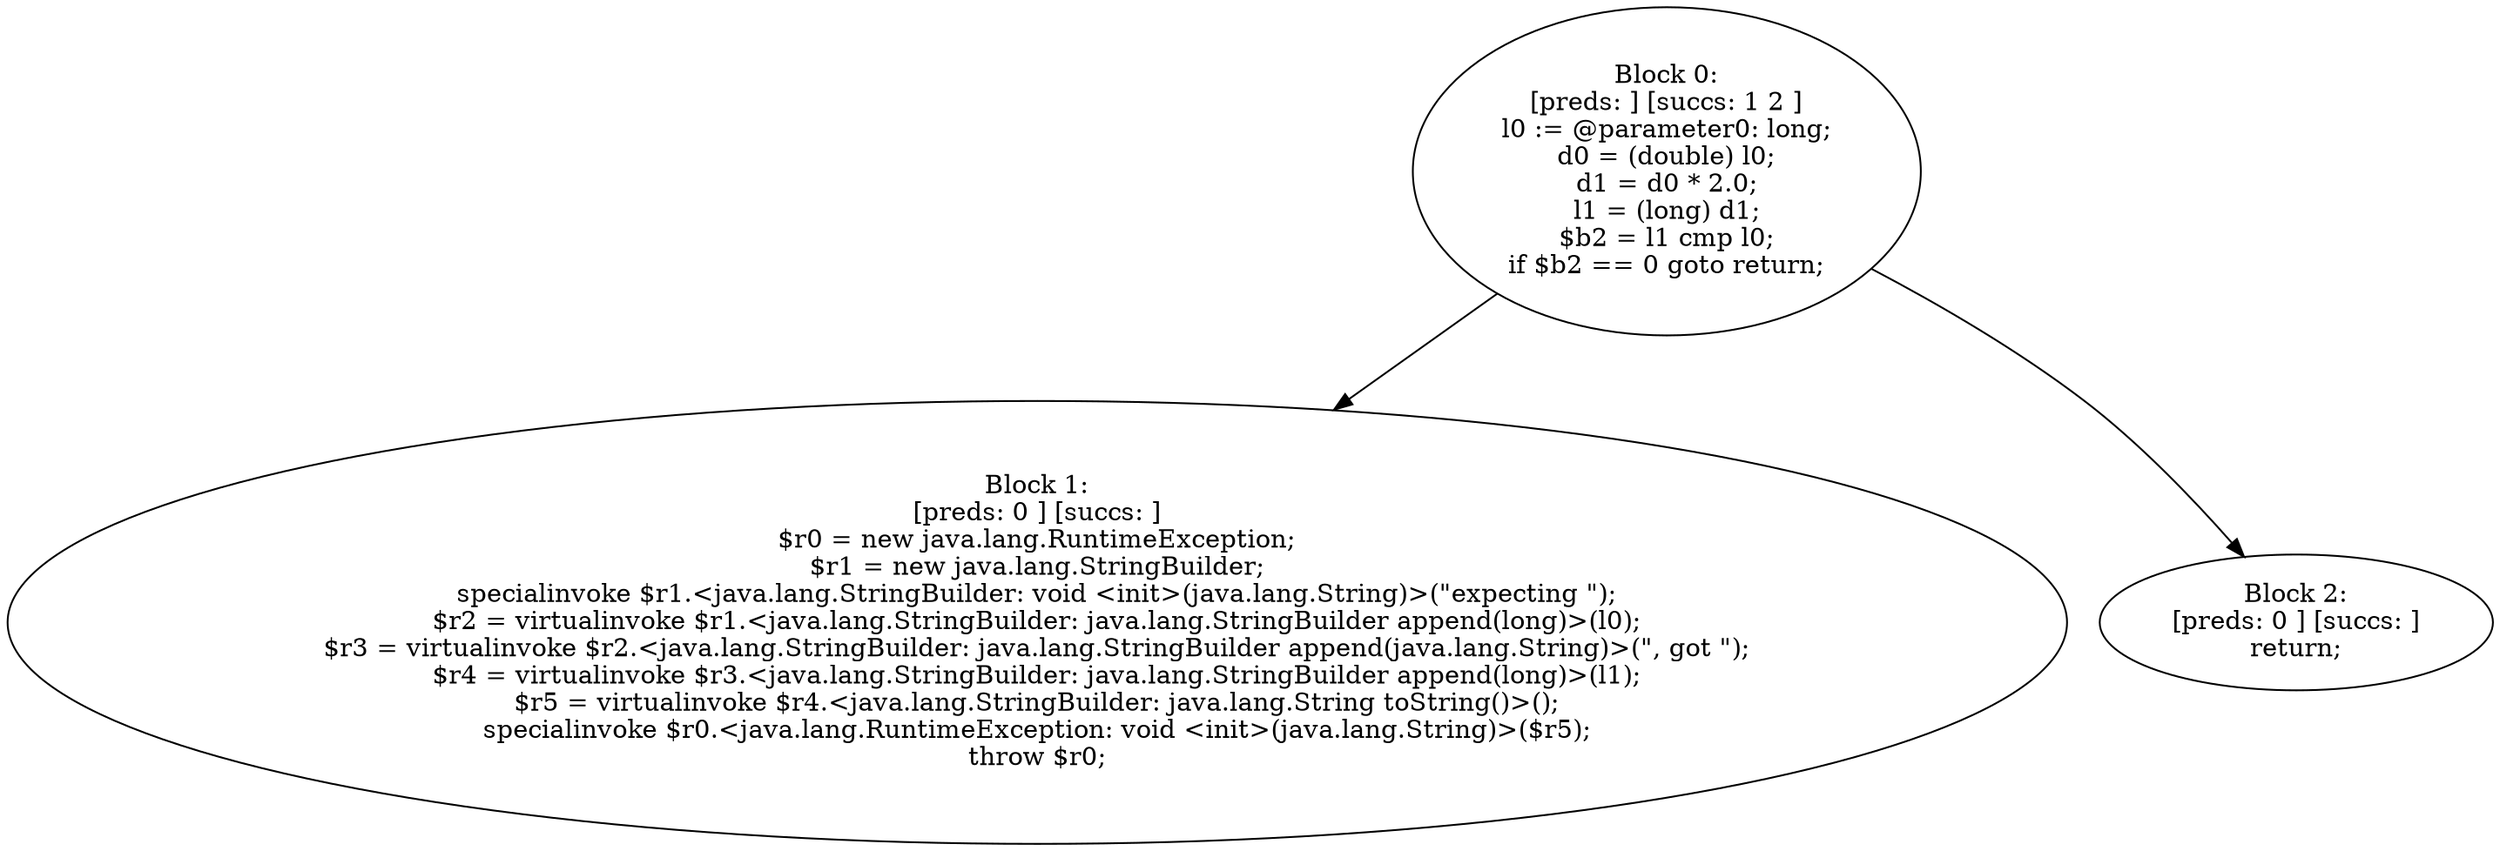 digraph "unitGraph" {
    "Block 0:
[preds: ] [succs: 1 2 ]
l0 := @parameter0: long;
d0 = (double) l0;
d1 = d0 * 2.0;
l1 = (long) d1;
$b2 = l1 cmp l0;
if $b2 == 0 goto return;
"
    "Block 1:
[preds: 0 ] [succs: ]
$r0 = new java.lang.RuntimeException;
$r1 = new java.lang.StringBuilder;
specialinvoke $r1.<java.lang.StringBuilder: void <init>(java.lang.String)>(\"expecting \");
$r2 = virtualinvoke $r1.<java.lang.StringBuilder: java.lang.StringBuilder append(long)>(l0);
$r3 = virtualinvoke $r2.<java.lang.StringBuilder: java.lang.StringBuilder append(java.lang.String)>(\", got \");
$r4 = virtualinvoke $r3.<java.lang.StringBuilder: java.lang.StringBuilder append(long)>(l1);
$r5 = virtualinvoke $r4.<java.lang.StringBuilder: java.lang.String toString()>();
specialinvoke $r0.<java.lang.RuntimeException: void <init>(java.lang.String)>($r5);
throw $r0;
"
    "Block 2:
[preds: 0 ] [succs: ]
return;
"
    "Block 0:
[preds: ] [succs: 1 2 ]
l0 := @parameter0: long;
d0 = (double) l0;
d1 = d0 * 2.0;
l1 = (long) d1;
$b2 = l1 cmp l0;
if $b2 == 0 goto return;
"->"Block 1:
[preds: 0 ] [succs: ]
$r0 = new java.lang.RuntimeException;
$r1 = new java.lang.StringBuilder;
specialinvoke $r1.<java.lang.StringBuilder: void <init>(java.lang.String)>(\"expecting \");
$r2 = virtualinvoke $r1.<java.lang.StringBuilder: java.lang.StringBuilder append(long)>(l0);
$r3 = virtualinvoke $r2.<java.lang.StringBuilder: java.lang.StringBuilder append(java.lang.String)>(\", got \");
$r4 = virtualinvoke $r3.<java.lang.StringBuilder: java.lang.StringBuilder append(long)>(l1);
$r5 = virtualinvoke $r4.<java.lang.StringBuilder: java.lang.String toString()>();
specialinvoke $r0.<java.lang.RuntimeException: void <init>(java.lang.String)>($r5);
throw $r0;
";
    "Block 0:
[preds: ] [succs: 1 2 ]
l0 := @parameter0: long;
d0 = (double) l0;
d1 = d0 * 2.0;
l1 = (long) d1;
$b2 = l1 cmp l0;
if $b2 == 0 goto return;
"->"Block 2:
[preds: 0 ] [succs: ]
return;
";
}
